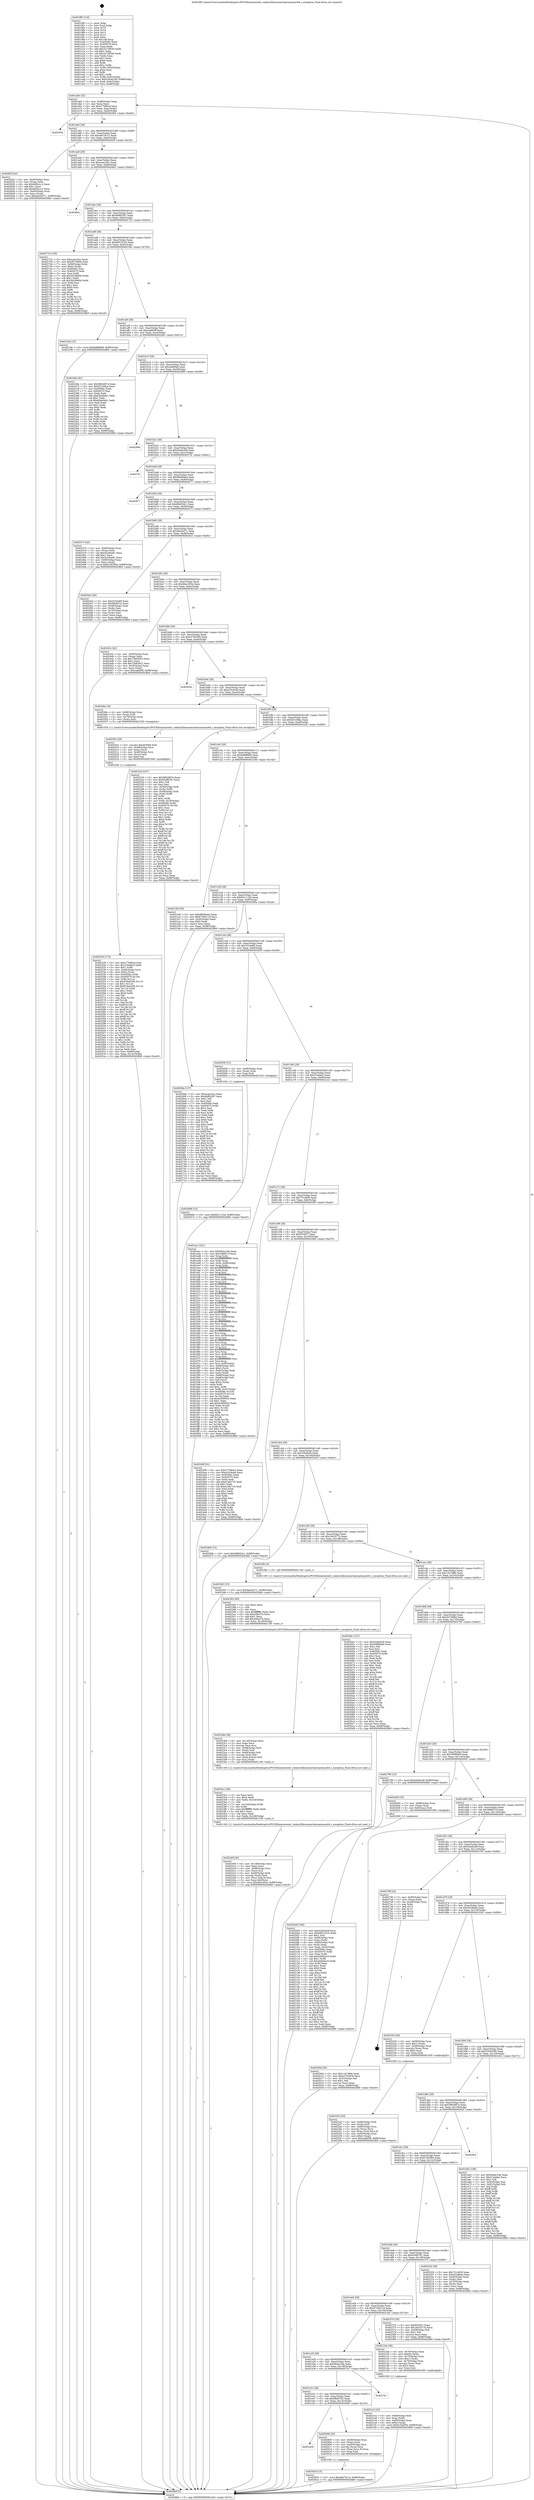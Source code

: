 digraph "0x4019f0" {
  label = "0x4019f0 (/mnt/c/Users/mathe/Desktop/tcc/POCII/binaries/extr_radare2librasmarcharmarmass64.c_exception_Final-ollvm.out::main(0))"
  labelloc = "t"
  node[shape=record]

  Entry [label="",width=0.3,height=0.3,shape=circle,fillcolor=black,style=filled]
  "0x401a64" [label="{
     0x401a64 [32]\l
     | [instrs]\l
     &nbsp;&nbsp;0x401a64 \<+6\>: mov -0x98(%rbp),%eax\l
     &nbsp;&nbsp;0x401a6a \<+2\>: mov %eax,%ecx\l
     &nbsp;&nbsp;0x401a6c \<+6\>: sub $0xa77b80c4,%ecx\l
     &nbsp;&nbsp;0x401a72 \<+6\>: mov %eax,-0xac(%rbp)\l
     &nbsp;&nbsp;0x401a78 \<+6\>: mov %ecx,-0xb0(%rbp)\l
     &nbsp;&nbsp;0x401a7e \<+6\>: je 0000000000402854 \<main+0xe64\>\l
  }"]
  "0x402854" [label="{
     0x402854\l
  }", style=dashed]
  "0x401a84" [label="{
     0x401a84 [28]\l
     | [instrs]\l
     &nbsp;&nbsp;0x401a84 \<+5\>: jmp 0000000000401a89 \<main+0x99\>\l
     &nbsp;&nbsp;0x401a89 \<+6\>: mov -0xac(%rbp),%eax\l
     &nbsp;&nbsp;0x401a8f \<+5\>: sub $0xa847dc12,%eax\l
     &nbsp;&nbsp;0x401a94 \<+6\>: mov %eax,-0xb4(%rbp)\l
     &nbsp;&nbsp;0x401a9a \<+6\>: je 000000000040262f \<main+0xc3f\>\l
  }"]
  Exit [label="",width=0.3,height=0.3,shape=circle,fillcolor=black,style=filled,peripheries=2]
  "0x40262f" [label="{
     0x40262f [42]\l
     | [instrs]\l
     &nbsp;&nbsp;0x40262f \<+4\>: mov -0x40(%rbp),%rax\l
     &nbsp;&nbsp;0x402633 \<+2\>: mov (%rax),%ecx\l
     &nbsp;&nbsp;0x402635 \<+6\>: sub $0x40f2e1c2,%ecx\l
     &nbsp;&nbsp;0x40263b \<+3\>: add $0x1,%ecx\l
     &nbsp;&nbsp;0x40263e \<+6\>: add $0x40f2e1c2,%ecx\l
     &nbsp;&nbsp;0x402644 \<+4\>: mov -0x40(%rbp),%rax\l
     &nbsp;&nbsp;0x402648 \<+2\>: mov %ecx,(%rax)\l
     &nbsp;&nbsp;0x40264a \<+10\>: movl $0xdae5a571,-0x98(%rbp)\l
     &nbsp;&nbsp;0x402654 \<+5\>: jmp 00000000004028b9 \<main+0xec9\>\l
  }"]
  "0x401aa0" [label="{
     0x401aa0 [28]\l
     | [instrs]\l
     &nbsp;&nbsp;0x401aa0 \<+5\>: jmp 0000000000401aa5 \<main+0xb5\>\l
     &nbsp;&nbsp;0x401aa5 \<+6\>: mov -0xac(%rbp),%eax\l
     &nbsp;&nbsp;0x401aab \<+5\>: sub $0xacae16cc,%eax\l
     &nbsp;&nbsp;0x401ab0 \<+6\>: mov %eax,-0xb8(%rbp)\l
     &nbsp;&nbsp;0x401ab6 \<+6\>: je 00000000004028a2 \<main+0xeb2\>\l
  }"]
  "0x402668" [label="{
     0x402668 [15]\l
     | [instrs]\l
     &nbsp;&nbsp;0x402668 \<+10\>: movl $0xfb2111bd,-0x98(%rbp)\l
     &nbsp;&nbsp;0x402672 \<+5\>: jmp 00000000004028b9 \<main+0xec9\>\l
  }"]
  "0x4028a2" [label="{
     0x4028a2\l
  }", style=dashed]
  "0x401abc" [label="{
     0x401abc [28]\l
     | [instrs]\l
     &nbsp;&nbsp;0x401abc \<+5\>: jmp 0000000000401ac1 \<main+0xd1\>\l
     &nbsp;&nbsp;0x401ac1 \<+6\>: mov -0xac(%rbp),%eax\l
     &nbsp;&nbsp;0x401ac7 \<+5\>: sub $0xbbf85287,%eax\l
     &nbsp;&nbsp;0x401acc \<+6\>: mov %eax,-0xbc(%rbp)\l
     &nbsp;&nbsp;0x401ad2 \<+6\>: je 0000000000402723 \<main+0xd33\>\l
  }"]
  "0x402620" [label="{
     0x402620 [15]\l
     | [instrs]\l
     &nbsp;&nbsp;0x402620 \<+10\>: movl $0xa847dc12,-0x98(%rbp)\l
     &nbsp;&nbsp;0x40262a \<+5\>: jmp 00000000004028b9 \<main+0xec9\>\l
  }"]
  "0x402723" [label="{
     0x402723 [109]\l
     | [instrs]\l
     &nbsp;&nbsp;0x402723 \<+5\>: mov $0xacae16cc,%eax\l
     &nbsp;&nbsp;0x402728 \<+5\>: mov $0x2b736fdd,%ecx\l
     &nbsp;&nbsp;0x40272d \<+7\>: mov -0x90(%rbp),%rdx\l
     &nbsp;&nbsp;0x402734 \<+6\>: movl $0x0,(%rdx)\l
     &nbsp;&nbsp;0x40273a \<+7\>: mov 0x40506c,%esi\l
     &nbsp;&nbsp;0x402741 \<+7\>: mov 0x405070,%edi\l
     &nbsp;&nbsp;0x402748 \<+3\>: mov %esi,%r8d\l
     &nbsp;&nbsp;0x40274b \<+7\>: add $0x3d199d0d,%r8d\l
     &nbsp;&nbsp;0x402752 \<+4\>: sub $0x1,%r8d\l
     &nbsp;&nbsp;0x402756 \<+7\>: sub $0x3d199d0d,%r8d\l
     &nbsp;&nbsp;0x40275d \<+4\>: imul %r8d,%esi\l
     &nbsp;&nbsp;0x402761 \<+3\>: and $0x1,%esi\l
     &nbsp;&nbsp;0x402764 \<+3\>: cmp $0x0,%esi\l
     &nbsp;&nbsp;0x402767 \<+4\>: sete %r9b\l
     &nbsp;&nbsp;0x40276b \<+3\>: cmp $0xa,%edi\l
     &nbsp;&nbsp;0x40276e \<+4\>: setl %r10b\l
     &nbsp;&nbsp;0x402772 \<+3\>: mov %r9b,%r11b\l
     &nbsp;&nbsp;0x402775 \<+3\>: and %r10b,%r11b\l
     &nbsp;&nbsp;0x402778 \<+3\>: xor %r10b,%r9b\l
     &nbsp;&nbsp;0x40277b \<+3\>: or %r9b,%r11b\l
     &nbsp;&nbsp;0x40277e \<+4\>: test $0x1,%r11b\l
     &nbsp;&nbsp;0x402782 \<+3\>: cmovne %ecx,%eax\l
     &nbsp;&nbsp;0x402785 \<+6\>: mov %eax,-0x98(%rbp)\l
     &nbsp;&nbsp;0x40278b \<+5\>: jmp 00000000004028b9 \<main+0xec9\>\l
  }"]
  "0x401ad8" [label="{
     0x401ad8 [28]\l
     | [instrs]\l
     &nbsp;&nbsp;0x401ad8 \<+5\>: jmp 0000000000401add \<main+0xed\>\l
     &nbsp;&nbsp;0x401add \<+6\>: mov -0xac(%rbp),%eax\l
     &nbsp;&nbsp;0x401ae3 \<+5\>: sub $0xbd914310,%eax\l
     &nbsp;&nbsp;0x401ae8 \<+6\>: mov %eax,-0xc0(%rbp)\l
     &nbsp;&nbsp;0x401aee \<+6\>: je 000000000040218e \<main+0x79e\>\l
  }"]
  "0x401e58" [label="{
     0x401e58\l
  }", style=dashed]
  "0x40218e" [label="{
     0x40218e [15]\l
     | [instrs]\l
     &nbsp;&nbsp;0x40218e \<+10\>: movl $0xfa888869,-0x98(%rbp)\l
     &nbsp;&nbsp;0x402198 \<+5\>: jmp 00000000004028b9 \<main+0xec9\>\l
  }"]
  "0x401af4" [label="{
     0x401af4 [28]\l
     | [instrs]\l
     &nbsp;&nbsp;0x401af4 \<+5\>: jmp 0000000000401af9 \<main+0x109\>\l
     &nbsp;&nbsp;0x401af9 \<+6\>: mov -0xac(%rbp),%eax\l
     &nbsp;&nbsp;0x401aff \<+5\>: sub $0xcaafb5ff,%eax\l
     &nbsp;&nbsp;0x401b04 \<+6\>: mov %eax,-0xc4(%rbp)\l
     &nbsp;&nbsp;0x401b0a \<+6\>: je 000000000040226e \<main+0x87e\>\l
  }"]
  "0x402606" [label="{
     0x402606 [26]\l
     | [instrs]\l
     &nbsp;&nbsp;0x402606 \<+4\>: mov -0x68(%rbp),%rax\l
     &nbsp;&nbsp;0x40260a \<+3\>: mov (%rax),%rax\l
     &nbsp;&nbsp;0x40260d \<+4\>: mov -0x40(%rbp),%rcx\l
     &nbsp;&nbsp;0x402611 \<+3\>: movslq (%rcx),%rcx\l
     &nbsp;&nbsp;0x402614 \<+4\>: mov (%rax,%rcx,8),%rax\l
     &nbsp;&nbsp;0x402618 \<+3\>: mov %rax,%rdi\l
     &nbsp;&nbsp;0x40261b \<+5\>: call 0000000000401030 \<free@plt\>\l
     | [calls]\l
     &nbsp;&nbsp;0x401030 \{1\} (unknown)\l
  }"]
  "0x40226e" [label="{
     0x40226e [91]\l
     | [instrs]\l
     &nbsp;&nbsp;0x40226e \<+5\>: mov $0x5862687a,%eax\l
     &nbsp;&nbsp;0x402273 \<+5\>: mov $0xf23169ea,%ecx\l
     &nbsp;&nbsp;0x402278 \<+7\>: mov 0x40506c,%edx\l
     &nbsp;&nbsp;0x40227f \<+7\>: mov 0x405070,%esi\l
     &nbsp;&nbsp;0x402286 \<+2\>: mov %edx,%edi\l
     &nbsp;&nbsp;0x402288 \<+6\>: add $0xb5ab0d41,%edi\l
     &nbsp;&nbsp;0x40228e \<+3\>: sub $0x1,%edi\l
     &nbsp;&nbsp;0x402291 \<+6\>: sub $0xb5ab0d41,%edi\l
     &nbsp;&nbsp;0x402297 \<+3\>: imul %edi,%edx\l
     &nbsp;&nbsp;0x40229a \<+3\>: and $0x1,%edx\l
     &nbsp;&nbsp;0x40229d \<+3\>: cmp $0x0,%edx\l
     &nbsp;&nbsp;0x4022a0 \<+4\>: sete %r8b\l
     &nbsp;&nbsp;0x4022a4 \<+3\>: cmp $0xa,%esi\l
     &nbsp;&nbsp;0x4022a7 \<+4\>: setl %r9b\l
     &nbsp;&nbsp;0x4022ab \<+3\>: mov %r8b,%r10b\l
     &nbsp;&nbsp;0x4022ae \<+3\>: and %r9b,%r10b\l
     &nbsp;&nbsp;0x4022b1 \<+3\>: xor %r9b,%r8b\l
     &nbsp;&nbsp;0x4022b4 \<+3\>: or %r8b,%r10b\l
     &nbsp;&nbsp;0x4022b7 \<+4\>: test $0x1,%r10b\l
     &nbsp;&nbsp;0x4022bb \<+3\>: cmovne %ecx,%eax\l
     &nbsp;&nbsp;0x4022be \<+6\>: mov %eax,-0x98(%rbp)\l
     &nbsp;&nbsp;0x4022c4 \<+5\>: jmp 00000000004028b9 \<main+0xec9\>\l
  }"]
  "0x401b10" [label="{
     0x401b10 [28]\l
     | [instrs]\l
     &nbsp;&nbsp;0x401b10 \<+5\>: jmp 0000000000401b15 \<main+0x125\>\l
     &nbsp;&nbsp;0x401b15 \<+6\>: mov -0xac(%rbp),%eax\l
     &nbsp;&nbsp;0x401b1b \<+5\>: sub $0xcafbf0a8,%eax\l
     &nbsp;&nbsp;0x401b20 \<+6\>: mov %eax,-0xc8(%rbp)\l
     &nbsp;&nbsp;0x401b26 \<+6\>: je 0000000000402686 \<main+0xc96\>\l
  }"]
  "0x401e3c" [label="{
     0x401e3c [28]\l
     | [instrs]\l
     &nbsp;&nbsp;0x401e3c \<+5\>: jmp 0000000000401e41 \<main+0x451\>\l
     &nbsp;&nbsp;0x401e41 \<+6\>: mov -0xac(%rbp),%eax\l
     &nbsp;&nbsp;0x401e47 \<+5\>: sub $0x6fb0f7e2,%eax\l
     &nbsp;&nbsp;0x401e4c \<+6\>: mov %eax,-0x13c(%rbp)\l
     &nbsp;&nbsp;0x401e52 \<+6\>: je 0000000000402606 \<main+0xc16\>\l
  }"]
  "0x402686" [label="{
     0x402686\l
  }", style=dashed]
  "0x401b2c" [label="{
     0x401b2c [28]\l
     | [instrs]\l
     &nbsp;&nbsp;0x401b2c \<+5\>: jmp 0000000000401b31 \<main+0x141\>\l
     &nbsp;&nbsp;0x401b31 \<+6\>: mov -0xac(%rbp),%eax\l
     &nbsp;&nbsp;0x401b37 \<+5\>: sub $0xd2a9cd28,%eax\l
     &nbsp;&nbsp;0x401b3c \<+6\>: mov %eax,-0xcc(%rbp)\l
     &nbsp;&nbsp;0x401b42 \<+6\>: je 00000000004027fc \<main+0xe0c\>\l
  }"]
  "0x4027b7" [label="{
     0x4027b7\l
  }", style=dashed]
  "0x4027fc" [label="{
     0x4027fc\l
  }", style=dashed]
  "0x401b48" [label="{
     0x401b48 [28]\l
     | [instrs]\l
     &nbsp;&nbsp;0x401b48 \<+5\>: jmp 0000000000401b4d \<main+0x15d\>\l
     &nbsp;&nbsp;0x401b4d \<+6\>: mov -0xac(%rbp),%eax\l
     &nbsp;&nbsp;0x401b53 \<+5\>: sub $0xd9b06eba,%eax\l
     &nbsp;&nbsp;0x401b58 \<+6\>: mov %eax,-0xd0(%rbp)\l
     &nbsp;&nbsp;0x401b5e \<+6\>: je 0000000000402677 \<main+0xc87\>\l
  }"]
  "0x402529" [label="{
     0x402529 [170]\l
     | [instrs]\l
     &nbsp;&nbsp;0x402529 \<+5\>: mov $0xa77b80c4,%esi\l
     &nbsp;&nbsp;0x40252e \<+5\>: mov $0x105efca5,%edx\l
     &nbsp;&nbsp;0x402533 \<+3\>: mov $0x1,%r8b\l
     &nbsp;&nbsp;0x402536 \<+4\>: mov -0x40(%rbp),%rcx\l
     &nbsp;&nbsp;0x40253a \<+6\>: movl $0x0,(%rcx)\l
     &nbsp;&nbsp;0x402540 \<+8\>: mov 0x40506c,%r9d\l
     &nbsp;&nbsp;0x402548 \<+8\>: mov 0x405070,%r10d\l
     &nbsp;&nbsp;0x402550 \<+3\>: mov %r9d,%r11d\l
     &nbsp;&nbsp;0x402553 \<+7\>: sub $0x918a0206,%r11d\l
     &nbsp;&nbsp;0x40255a \<+4\>: sub $0x1,%r11d\l
     &nbsp;&nbsp;0x40255e \<+7\>: add $0x918a0206,%r11d\l
     &nbsp;&nbsp;0x402565 \<+4\>: imul %r11d,%r9d\l
     &nbsp;&nbsp;0x402569 \<+4\>: and $0x1,%r9d\l
     &nbsp;&nbsp;0x40256d \<+4\>: cmp $0x0,%r9d\l
     &nbsp;&nbsp;0x402571 \<+3\>: sete %bl\l
     &nbsp;&nbsp;0x402574 \<+4\>: cmp $0xa,%r10d\l
     &nbsp;&nbsp;0x402578 \<+4\>: setl %r14b\l
     &nbsp;&nbsp;0x40257c \<+3\>: mov %bl,%r15b\l
     &nbsp;&nbsp;0x40257f \<+4\>: xor $0xff,%r15b\l
     &nbsp;&nbsp;0x402583 \<+3\>: mov %r14b,%r12b\l
     &nbsp;&nbsp;0x402586 \<+4\>: xor $0xff,%r12b\l
     &nbsp;&nbsp;0x40258a \<+4\>: xor $0x1,%r8b\l
     &nbsp;&nbsp;0x40258e \<+3\>: mov %r15b,%r13b\l
     &nbsp;&nbsp;0x402591 \<+4\>: and $0xff,%r13b\l
     &nbsp;&nbsp;0x402595 \<+3\>: and %r8b,%bl\l
     &nbsp;&nbsp;0x402598 \<+3\>: mov %r12b,%cl\l
     &nbsp;&nbsp;0x40259b \<+3\>: and $0xff,%cl\l
     &nbsp;&nbsp;0x40259e \<+3\>: and %r8b,%r14b\l
     &nbsp;&nbsp;0x4025a1 \<+3\>: or %bl,%r13b\l
     &nbsp;&nbsp;0x4025a4 \<+3\>: or %r14b,%cl\l
     &nbsp;&nbsp;0x4025a7 \<+3\>: xor %cl,%r13b\l
     &nbsp;&nbsp;0x4025aa \<+3\>: or %r12b,%r15b\l
     &nbsp;&nbsp;0x4025ad \<+4\>: xor $0xff,%r15b\l
     &nbsp;&nbsp;0x4025b1 \<+4\>: or $0x1,%r8b\l
     &nbsp;&nbsp;0x4025b5 \<+3\>: and %r8b,%r15b\l
     &nbsp;&nbsp;0x4025b8 \<+3\>: or %r15b,%r13b\l
     &nbsp;&nbsp;0x4025bb \<+4\>: test $0x1,%r13b\l
     &nbsp;&nbsp;0x4025bf \<+3\>: cmovne %edx,%esi\l
     &nbsp;&nbsp;0x4025c2 \<+6\>: mov %esi,-0x98(%rbp)\l
     &nbsp;&nbsp;0x4025c8 \<+6\>: mov %eax,-0x14c(%rbp)\l
     &nbsp;&nbsp;0x4025ce \<+5\>: jmp 00000000004028b9 \<main+0xec9\>\l
  }"]
  "0x402677" [label="{
     0x402677\l
  }", style=dashed]
  "0x401b64" [label="{
     0x401b64 [28]\l
     | [instrs]\l
     &nbsp;&nbsp;0x401b64 \<+5\>: jmp 0000000000401b69 \<main+0x179\>\l
     &nbsp;&nbsp;0x401b69 \<+6\>: mov -0xac(%rbp),%eax\l
     &nbsp;&nbsp;0x401b6f \<+5\>: sub $0xd9d034c1,%eax\l
     &nbsp;&nbsp;0x401b74 \<+6\>: mov %eax,-0xd4(%rbp)\l
     &nbsp;&nbsp;0x401b7a \<+6\>: je 0000000000402475 \<main+0xa85\>\l
  }"]
  "0x40250c" [label="{
     0x40250c [29]\l
     | [instrs]\l
     &nbsp;&nbsp;0x40250c \<+10\>: movabs $0x4030b6,%rdi\l
     &nbsp;&nbsp;0x402516 \<+4\>: mov -0x48(%rbp),%rcx\l
     &nbsp;&nbsp;0x40251a \<+2\>: mov %eax,(%rcx)\l
     &nbsp;&nbsp;0x40251c \<+4\>: mov -0x48(%rbp),%rcx\l
     &nbsp;&nbsp;0x402520 \<+2\>: mov (%rcx),%esi\l
     &nbsp;&nbsp;0x402522 \<+2\>: mov $0x0,%al\l
     &nbsp;&nbsp;0x402524 \<+5\>: call 0000000000401040 \<printf@plt\>\l
     | [calls]\l
     &nbsp;&nbsp;0x401040 \{1\} (unknown)\l
  }"]
  "0x402475" [label="{
     0x402475 [42]\l
     | [instrs]\l
     &nbsp;&nbsp;0x402475 \<+4\>: mov -0x60(%rbp),%rax\l
     &nbsp;&nbsp;0x402479 \<+2\>: mov (%rax),%ecx\l
     &nbsp;&nbsp;0x40247b \<+6\>: sub $0x4418ea91,%ecx\l
     &nbsp;&nbsp;0x402481 \<+3\>: add $0x1,%ecx\l
     &nbsp;&nbsp;0x402484 \<+6\>: add $0x4418ea91,%ecx\l
     &nbsp;&nbsp;0x40248a \<+4\>: mov -0x60(%rbp),%rax\l
     &nbsp;&nbsp;0x40248e \<+2\>: mov %ecx,(%rax)\l
     &nbsp;&nbsp;0x402490 \<+10\>: movl $0x615b3f54,-0x98(%rbp)\l
     &nbsp;&nbsp;0x40249a \<+5\>: jmp 00000000004028b9 \<main+0xec9\>\l
  }"]
  "0x401b80" [label="{
     0x401b80 [28]\l
     | [instrs]\l
     &nbsp;&nbsp;0x401b80 \<+5\>: jmp 0000000000401b85 \<main+0x195\>\l
     &nbsp;&nbsp;0x401b85 \<+6\>: mov -0xac(%rbp),%eax\l
     &nbsp;&nbsp;0x401b8b \<+5\>: sub $0xdae5a571,%eax\l
     &nbsp;&nbsp;0x401b90 \<+6\>: mov %eax,-0xd8(%rbp)\l
     &nbsp;&nbsp;0x401b96 \<+6\>: je 00000000004025e2 \<main+0xbf2\>\l
  }"]
  "0x40240f" [label="{
     0x40240f [45]\l
     | [instrs]\l
     &nbsp;&nbsp;0x40240f \<+6\>: mov -0x148(%rbp),%ecx\l
     &nbsp;&nbsp;0x402415 \<+3\>: imul %eax,%ecx\l
     &nbsp;&nbsp;0x402418 \<+4\>: mov -0x68(%rbp),%rsi\l
     &nbsp;&nbsp;0x40241c \<+3\>: mov (%rsi),%rsi\l
     &nbsp;&nbsp;0x40241f \<+4\>: mov -0x60(%rbp),%rdi\l
     &nbsp;&nbsp;0x402423 \<+3\>: movslq (%rdi),%rdi\l
     &nbsp;&nbsp;0x402426 \<+4\>: mov (%rsi,%rdi,8),%rsi\l
     &nbsp;&nbsp;0x40242a \<+3\>: mov %ecx,0x8(%rsi)\l
     &nbsp;&nbsp;0x40242d \<+10\>: movl $0xdbec303e,-0x98(%rbp)\l
     &nbsp;&nbsp;0x402437 \<+5\>: jmp 00000000004028b9 \<main+0xec9\>\l
  }"]
  "0x4025e2" [label="{
     0x4025e2 [36]\l
     | [instrs]\l
     &nbsp;&nbsp;0x4025e2 \<+5\>: mov $0x3316e89,%eax\l
     &nbsp;&nbsp;0x4025e7 \<+5\>: mov $0x6fb0f7e2,%ecx\l
     &nbsp;&nbsp;0x4025ec \<+4\>: mov -0x40(%rbp),%rdx\l
     &nbsp;&nbsp;0x4025f0 \<+2\>: mov (%rdx),%esi\l
     &nbsp;&nbsp;0x4025f2 \<+4\>: mov -0x70(%rbp),%rdx\l
     &nbsp;&nbsp;0x4025f6 \<+2\>: cmp (%rdx),%esi\l
     &nbsp;&nbsp;0x4025f8 \<+3\>: cmovl %ecx,%eax\l
     &nbsp;&nbsp;0x4025fb \<+6\>: mov %eax,-0x98(%rbp)\l
     &nbsp;&nbsp;0x402601 \<+5\>: jmp 00000000004028b9 \<main+0xec9\>\l
  }"]
  "0x401b9c" [label="{
     0x401b9c [28]\l
     | [instrs]\l
     &nbsp;&nbsp;0x401b9c \<+5\>: jmp 0000000000401ba1 \<main+0x1b1\>\l
     &nbsp;&nbsp;0x401ba1 \<+6\>: mov -0xac(%rbp),%eax\l
     &nbsp;&nbsp;0x401ba7 \<+5\>: sub $0xdbec303e,%eax\l
     &nbsp;&nbsp;0x401bac \<+6\>: mov %eax,-0xdc(%rbp)\l
     &nbsp;&nbsp;0x401bb2 \<+6\>: je 000000000040243c \<main+0xa4c\>\l
  }"]
  "0x4023e1" [label="{
     0x4023e1 [46]\l
     | [instrs]\l
     &nbsp;&nbsp;0x4023e1 \<+2\>: xor %ecx,%ecx\l
     &nbsp;&nbsp;0x4023e3 \<+5\>: mov $0x2,%edx\l
     &nbsp;&nbsp;0x4023e8 \<+6\>: mov %edx,-0x144(%rbp)\l
     &nbsp;&nbsp;0x4023ee \<+1\>: cltd\l
     &nbsp;&nbsp;0x4023ef \<+7\>: mov -0x144(%rbp),%r9d\l
     &nbsp;&nbsp;0x4023f6 \<+3\>: idiv %r9d\l
     &nbsp;&nbsp;0x4023f9 \<+6\>: imul $0xfffffffe,%edx,%edx\l
     &nbsp;&nbsp;0x4023ff \<+3\>: sub $0x1,%ecx\l
     &nbsp;&nbsp;0x402402 \<+2\>: sub %ecx,%edx\l
     &nbsp;&nbsp;0x402404 \<+6\>: mov %edx,-0x148(%rbp)\l
     &nbsp;&nbsp;0x40240a \<+5\>: call 0000000000401160 \<next_i\>\l
     | [calls]\l
     &nbsp;&nbsp;0x401160 \{1\} (/mnt/c/Users/mathe/Desktop/tcc/POCII/binaries/extr_radare2librasmarcharmarmass64.c_exception_Final-ollvm.out::next_i)\l
  }"]
  "0x40243c" [label="{
     0x40243c [42]\l
     | [instrs]\l
     &nbsp;&nbsp;0x40243c \<+4\>: mov -0x50(%rbp),%rax\l
     &nbsp;&nbsp;0x402440 \<+2\>: mov (%rax),%ecx\l
     &nbsp;&nbsp;0x402442 \<+6\>: sub $0x75b63922,%ecx\l
     &nbsp;&nbsp;0x402448 \<+3\>: add $0x1,%ecx\l
     &nbsp;&nbsp;0x40244b \<+6\>: add $0x75b63922,%ecx\l
     &nbsp;&nbsp;0x402451 \<+4\>: mov -0x50(%rbp),%rax\l
     &nbsp;&nbsp;0x402455 \<+2\>: mov %ecx,(%rax)\l
     &nbsp;&nbsp;0x402457 \<+10\>: movl $0xcaafb5ff,-0x98(%rbp)\l
     &nbsp;&nbsp;0x402461 \<+5\>: jmp 00000000004028b9 \<main+0xec9\>\l
  }"]
  "0x401bb8" [label="{
     0x401bb8 [28]\l
     | [instrs]\l
     &nbsp;&nbsp;0x401bb8 \<+5\>: jmp 0000000000401bbd \<main+0x1cd\>\l
     &nbsp;&nbsp;0x401bbd \<+6\>: mov -0xac(%rbp),%eax\l
     &nbsp;&nbsp;0x401bc3 \<+5\>: sub $0xe2795458,%eax\l
     &nbsp;&nbsp;0x401bc8 \<+6\>: mov %eax,-0xe0(%rbp)\l
     &nbsp;&nbsp;0x401bce \<+6\>: je 000000000040202b \<main+0x63b\>\l
  }"]
  "0x4023bb" [label="{
     0x4023bb [38]\l
     | [instrs]\l
     &nbsp;&nbsp;0x4023bb \<+6\>: mov -0x140(%rbp),%ecx\l
     &nbsp;&nbsp;0x4023c1 \<+3\>: imul %eax,%ecx\l
     &nbsp;&nbsp;0x4023c4 \<+3\>: movslq %ecx,%rsi\l
     &nbsp;&nbsp;0x4023c7 \<+4\>: mov -0x68(%rbp),%rdi\l
     &nbsp;&nbsp;0x4023cb \<+3\>: mov (%rdi),%rdi\l
     &nbsp;&nbsp;0x4023ce \<+4\>: mov -0x60(%rbp),%r8\l
     &nbsp;&nbsp;0x4023d2 \<+3\>: movslq (%r8),%r8\l
     &nbsp;&nbsp;0x4023d5 \<+4\>: mov (%rdi,%r8,8),%rdi\l
     &nbsp;&nbsp;0x4023d9 \<+3\>: mov %rsi,(%rdi)\l
     &nbsp;&nbsp;0x4023dc \<+5\>: call 0000000000401160 \<next_i\>\l
     | [calls]\l
     &nbsp;&nbsp;0x401160 \{1\} (/mnt/c/Users/mathe/Desktop/tcc/POCII/binaries/extr_radare2librasmarcharmarmass64.c_exception_Final-ollvm.out::next_i)\l
  }"]
  "0x40202b" [label="{
     0x40202b\l
  }", style=dashed]
  "0x401bd4" [label="{
     0x401bd4 [28]\l
     | [instrs]\l
     &nbsp;&nbsp;0x401bd4 \<+5\>: jmp 0000000000401bd9 \<main+0x1e9\>\l
     &nbsp;&nbsp;0x401bd9 \<+6\>: mov -0xac(%rbp),%eax\l
     &nbsp;&nbsp;0x401bdf \<+5\>: sub $0xe33c9c84,%eax\l
     &nbsp;&nbsp;0x401be4 \<+6\>: mov %eax,-0xe4(%rbp)\l
     &nbsp;&nbsp;0x401bea \<+6\>: je 00000000004024fa \<main+0xb0a\>\l
  }"]
  "0x402393" [label="{
     0x402393 [40]\l
     | [instrs]\l
     &nbsp;&nbsp;0x402393 \<+5\>: mov $0x2,%ecx\l
     &nbsp;&nbsp;0x402398 \<+1\>: cltd\l
     &nbsp;&nbsp;0x402399 \<+2\>: idiv %ecx\l
     &nbsp;&nbsp;0x40239b \<+6\>: imul $0xfffffffe,%edx,%ecx\l
     &nbsp;&nbsp;0x4023a1 \<+6\>: sub $0xa58a37b,%ecx\l
     &nbsp;&nbsp;0x4023a7 \<+3\>: add $0x1,%ecx\l
     &nbsp;&nbsp;0x4023aa \<+6\>: add $0xa58a37b,%ecx\l
     &nbsp;&nbsp;0x4023b0 \<+6\>: mov %ecx,-0x140(%rbp)\l
     &nbsp;&nbsp;0x4023b6 \<+5\>: call 0000000000401160 \<next_i\>\l
     | [calls]\l
     &nbsp;&nbsp;0x401160 \{1\} (/mnt/c/Users/mathe/Desktop/tcc/POCII/binaries/extr_radare2librasmarcharmarmass64.c_exception_Final-ollvm.out::next_i)\l
  }"]
  "0x4024fa" [label="{
     0x4024fa [18]\l
     | [instrs]\l
     &nbsp;&nbsp;0x4024fa \<+4\>: mov -0x68(%rbp),%rax\l
     &nbsp;&nbsp;0x4024fe \<+3\>: mov (%rax),%rdi\l
     &nbsp;&nbsp;0x402501 \<+4\>: mov -0x78(%rbp),%rax\l
     &nbsp;&nbsp;0x402505 \<+2\>: mov (%rax),%esi\l
     &nbsp;&nbsp;0x402507 \<+5\>: call 0000000000401530 \<exception\>\l
     | [calls]\l
     &nbsp;&nbsp;0x401530 \{1\} (/mnt/c/Users/mathe/Desktop/tcc/POCII/binaries/extr_radare2librasmarcharmarmass64.c_exception_Final-ollvm.out::exception)\l
  }"]
  "0x401bf0" [label="{
     0x401bf0 [28]\l
     | [instrs]\l
     &nbsp;&nbsp;0x401bf0 \<+5\>: jmp 0000000000401bf5 \<main+0x205\>\l
     &nbsp;&nbsp;0x401bf5 \<+6\>: mov -0xac(%rbp),%eax\l
     &nbsp;&nbsp;0x401bfb \<+5\>: sub $0xf23169ea,%eax\l
     &nbsp;&nbsp;0x401c00 \<+6\>: mov %eax,-0xe8(%rbp)\l
     &nbsp;&nbsp;0x401c06 \<+6\>: je 00000000004022c9 \<main+0x8d9\>\l
  }"]
  "0x402243" [label="{
     0x402243 [43]\l
     | [instrs]\l
     &nbsp;&nbsp;0x402243 \<+4\>: mov -0x68(%rbp),%rdi\l
     &nbsp;&nbsp;0x402247 \<+3\>: mov (%rdi),%rdi\l
     &nbsp;&nbsp;0x40224a \<+4\>: mov -0x60(%rbp),%rcx\l
     &nbsp;&nbsp;0x40224e \<+3\>: movslq (%rcx),%rcx\l
     &nbsp;&nbsp;0x402251 \<+4\>: mov %rax,(%rdi,%rcx,8)\l
     &nbsp;&nbsp;0x402255 \<+4\>: mov -0x50(%rbp),%rax\l
     &nbsp;&nbsp;0x402259 \<+6\>: movl $0x0,(%rax)\l
     &nbsp;&nbsp;0x40225f \<+10\>: movl $0xcaafb5ff,-0x98(%rbp)\l
     &nbsp;&nbsp;0x402269 \<+5\>: jmp 00000000004028b9 \<main+0xec9\>\l
  }"]
  "0x4022c9" [label="{
     0x4022c9 [167]\l
     | [instrs]\l
     &nbsp;&nbsp;0x4022c9 \<+5\>: mov $0x5862687a,%eax\l
     &nbsp;&nbsp;0x4022ce \<+5\>: mov $0x634f6781,%ecx\l
     &nbsp;&nbsp;0x4022d3 \<+2\>: mov $0x1,%dl\l
     &nbsp;&nbsp;0x4022d5 \<+2\>: xor %esi,%esi\l
     &nbsp;&nbsp;0x4022d7 \<+4\>: mov -0x50(%rbp),%rdi\l
     &nbsp;&nbsp;0x4022db \<+3\>: mov (%rdi),%r8d\l
     &nbsp;&nbsp;0x4022de \<+4\>: mov -0x58(%rbp),%rdi\l
     &nbsp;&nbsp;0x4022e2 \<+3\>: cmp (%rdi),%r8d\l
     &nbsp;&nbsp;0x4022e5 \<+4\>: setl %r9b\l
     &nbsp;&nbsp;0x4022e9 \<+4\>: and $0x1,%r9b\l
     &nbsp;&nbsp;0x4022ed \<+4\>: mov %r9b,-0x29(%rbp)\l
     &nbsp;&nbsp;0x4022f1 \<+8\>: mov 0x40506c,%r8d\l
     &nbsp;&nbsp;0x4022f9 \<+8\>: mov 0x405070,%r10d\l
     &nbsp;&nbsp;0x402301 \<+3\>: sub $0x1,%esi\l
     &nbsp;&nbsp;0x402304 \<+3\>: mov %r8d,%r11d\l
     &nbsp;&nbsp;0x402307 \<+3\>: add %esi,%r11d\l
     &nbsp;&nbsp;0x40230a \<+4\>: imul %r11d,%r8d\l
     &nbsp;&nbsp;0x40230e \<+4\>: and $0x1,%r8d\l
     &nbsp;&nbsp;0x402312 \<+4\>: cmp $0x0,%r8d\l
     &nbsp;&nbsp;0x402316 \<+4\>: sete %r9b\l
     &nbsp;&nbsp;0x40231a \<+4\>: cmp $0xa,%r10d\l
     &nbsp;&nbsp;0x40231e \<+3\>: setl %bl\l
     &nbsp;&nbsp;0x402321 \<+3\>: mov %r9b,%r14b\l
     &nbsp;&nbsp;0x402324 \<+4\>: xor $0xff,%r14b\l
     &nbsp;&nbsp;0x402328 \<+3\>: mov %bl,%r15b\l
     &nbsp;&nbsp;0x40232b \<+4\>: xor $0xff,%r15b\l
     &nbsp;&nbsp;0x40232f \<+3\>: xor $0x1,%dl\l
     &nbsp;&nbsp;0x402332 \<+3\>: mov %r14b,%r12b\l
     &nbsp;&nbsp;0x402335 \<+4\>: and $0xff,%r12b\l
     &nbsp;&nbsp;0x402339 \<+3\>: and %dl,%r9b\l
     &nbsp;&nbsp;0x40233c \<+3\>: mov %r15b,%r13b\l
     &nbsp;&nbsp;0x40233f \<+4\>: and $0xff,%r13b\l
     &nbsp;&nbsp;0x402343 \<+2\>: and %dl,%bl\l
     &nbsp;&nbsp;0x402345 \<+3\>: or %r9b,%r12b\l
     &nbsp;&nbsp;0x402348 \<+3\>: or %bl,%r13b\l
     &nbsp;&nbsp;0x40234b \<+3\>: xor %r13b,%r12b\l
     &nbsp;&nbsp;0x40234e \<+3\>: or %r15b,%r14b\l
     &nbsp;&nbsp;0x402351 \<+4\>: xor $0xff,%r14b\l
     &nbsp;&nbsp;0x402355 \<+3\>: or $0x1,%dl\l
     &nbsp;&nbsp;0x402358 \<+3\>: and %dl,%r14b\l
     &nbsp;&nbsp;0x40235b \<+3\>: or %r14b,%r12b\l
     &nbsp;&nbsp;0x40235e \<+4\>: test $0x1,%r12b\l
     &nbsp;&nbsp;0x402362 \<+3\>: cmovne %ecx,%eax\l
     &nbsp;&nbsp;0x402365 \<+6\>: mov %eax,-0x98(%rbp)\l
     &nbsp;&nbsp;0x40236b \<+5\>: jmp 00000000004028b9 \<main+0xec9\>\l
  }"]
  "0x401c0c" [label="{
     0x401c0c [28]\l
     | [instrs]\l
     &nbsp;&nbsp;0x401c0c \<+5\>: jmp 0000000000401c11 \<main+0x221\>\l
     &nbsp;&nbsp;0x401c11 \<+6\>: mov -0xac(%rbp),%eax\l
     &nbsp;&nbsp;0x401c17 \<+5\>: sub $0xfa888869,%eax\l
     &nbsp;&nbsp;0x401c1c \<+6\>: mov %eax,-0xec(%rbp)\l
     &nbsp;&nbsp;0x401c22 \<+6\>: je 000000000040219d \<main+0x7ad\>\l
  }"]
  "0x4021e2" [label="{
     0x4021e2 [32]\l
     | [instrs]\l
     &nbsp;&nbsp;0x4021e2 \<+4\>: mov -0x68(%rbp),%rdi\l
     &nbsp;&nbsp;0x4021e6 \<+3\>: mov %rax,(%rdi)\l
     &nbsp;&nbsp;0x4021e9 \<+4\>: mov -0x60(%rbp),%rax\l
     &nbsp;&nbsp;0x4021ed \<+6\>: movl $0x0,(%rax)\l
     &nbsp;&nbsp;0x4021f3 \<+10\>: movl $0x615b3f54,-0x98(%rbp)\l
     &nbsp;&nbsp;0x4021fd \<+5\>: jmp 00000000004028b9 \<main+0xec9\>\l
  }"]
  "0x40219d" [label="{
     0x40219d [30]\l
     | [instrs]\l
     &nbsp;&nbsp;0x40219d \<+5\>: mov $0xd9b06eba,%eax\l
     &nbsp;&nbsp;0x4021a2 \<+5\>: mov $0x6739d11d,%ecx\l
     &nbsp;&nbsp;0x4021a7 \<+3\>: mov -0x30(%rbp),%edx\l
     &nbsp;&nbsp;0x4021aa \<+3\>: cmp $0x0,%edx\l
     &nbsp;&nbsp;0x4021ad \<+3\>: cmove %ecx,%eax\l
     &nbsp;&nbsp;0x4021b0 \<+6\>: mov %eax,-0x98(%rbp)\l
     &nbsp;&nbsp;0x4021b6 \<+5\>: jmp 00000000004028b9 \<main+0xec9\>\l
  }"]
  "0x401c28" [label="{
     0x401c28 [28]\l
     | [instrs]\l
     &nbsp;&nbsp;0x401c28 \<+5\>: jmp 0000000000401c2d \<main+0x23d\>\l
     &nbsp;&nbsp;0x401c2d \<+6\>: mov -0xac(%rbp),%eax\l
     &nbsp;&nbsp;0x401c33 \<+5\>: sub $0xfb2111bd,%eax\l
     &nbsp;&nbsp;0x401c38 \<+6\>: mov %eax,-0xf0(%rbp)\l
     &nbsp;&nbsp;0x401c3e \<+6\>: je 000000000040269a \<main+0xcaa\>\l
  }"]
  "0x401e20" [label="{
     0x401e20 [28]\l
     | [instrs]\l
     &nbsp;&nbsp;0x401e20 \<+5\>: jmp 0000000000401e25 \<main+0x435\>\l
     &nbsp;&nbsp;0x401e25 \<+6\>: mov -0xac(%rbp),%eax\l
     &nbsp;&nbsp;0x401e2b \<+5\>: sub $0x694ac18e,%eax\l
     &nbsp;&nbsp;0x401e30 \<+6\>: mov %eax,-0x138(%rbp)\l
     &nbsp;&nbsp;0x401e36 \<+6\>: je 00000000004027b7 \<main+0xdc7\>\l
  }"]
  "0x40269a" [label="{
     0x40269a [137]\l
     | [instrs]\l
     &nbsp;&nbsp;0x40269a \<+5\>: mov $0xacae16cc,%eax\l
     &nbsp;&nbsp;0x40269f \<+5\>: mov $0xbbf85287,%ecx\l
     &nbsp;&nbsp;0x4026a4 \<+2\>: mov $0x1,%dl\l
     &nbsp;&nbsp;0x4026a6 \<+2\>: xor %esi,%esi\l
     &nbsp;&nbsp;0x4026a8 \<+7\>: mov 0x40506c,%edi\l
     &nbsp;&nbsp;0x4026af \<+8\>: mov 0x405070,%r8d\l
     &nbsp;&nbsp;0x4026b7 \<+3\>: sub $0x1,%esi\l
     &nbsp;&nbsp;0x4026ba \<+3\>: mov %edi,%r9d\l
     &nbsp;&nbsp;0x4026bd \<+3\>: add %esi,%r9d\l
     &nbsp;&nbsp;0x4026c0 \<+4\>: imul %r9d,%edi\l
     &nbsp;&nbsp;0x4026c4 \<+3\>: and $0x1,%edi\l
     &nbsp;&nbsp;0x4026c7 \<+3\>: cmp $0x0,%edi\l
     &nbsp;&nbsp;0x4026ca \<+4\>: sete %r10b\l
     &nbsp;&nbsp;0x4026ce \<+4\>: cmp $0xa,%r8d\l
     &nbsp;&nbsp;0x4026d2 \<+4\>: setl %r11b\l
     &nbsp;&nbsp;0x4026d6 \<+3\>: mov %r10b,%bl\l
     &nbsp;&nbsp;0x4026d9 \<+3\>: xor $0xff,%bl\l
     &nbsp;&nbsp;0x4026dc \<+3\>: mov %r11b,%r14b\l
     &nbsp;&nbsp;0x4026df \<+4\>: xor $0xff,%r14b\l
     &nbsp;&nbsp;0x4026e3 \<+3\>: xor $0x0,%dl\l
     &nbsp;&nbsp;0x4026e6 \<+3\>: mov %bl,%r15b\l
     &nbsp;&nbsp;0x4026e9 \<+4\>: and $0x0,%r15b\l
     &nbsp;&nbsp;0x4026ed \<+3\>: and %dl,%r10b\l
     &nbsp;&nbsp;0x4026f0 \<+3\>: mov %r14b,%r12b\l
     &nbsp;&nbsp;0x4026f3 \<+4\>: and $0x0,%r12b\l
     &nbsp;&nbsp;0x4026f7 \<+3\>: and %dl,%r11b\l
     &nbsp;&nbsp;0x4026fa \<+3\>: or %r10b,%r15b\l
     &nbsp;&nbsp;0x4026fd \<+3\>: or %r11b,%r12b\l
     &nbsp;&nbsp;0x402700 \<+3\>: xor %r12b,%r15b\l
     &nbsp;&nbsp;0x402703 \<+3\>: or %r14b,%bl\l
     &nbsp;&nbsp;0x402706 \<+3\>: xor $0xff,%bl\l
     &nbsp;&nbsp;0x402709 \<+3\>: or $0x0,%dl\l
     &nbsp;&nbsp;0x40270c \<+2\>: and %dl,%bl\l
     &nbsp;&nbsp;0x40270e \<+3\>: or %bl,%r15b\l
     &nbsp;&nbsp;0x402711 \<+4\>: test $0x1,%r15b\l
     &nbsp;&nbsp;0x402715 \<+3\>: cmovne %ecx,%eax\l
     &nbsp;&nbsp;0x402718 \<+6\>: mov %eax,-0x98(%rbp)\l
     &nbsp;&nbsp;0x40271e \<+5\>: jmp 00000000004028b9 \<main+0xec9\>\l
  }"]
  "0x401c44" [label="{
     0x401c44 [28]\l
     | [instrs]\l
     &nbsp;&nbsp;0x401c44 \<+5\>: jmp 0000000000401c49 \<main+0x259\>\l
     &nbsp;&nbsp;0x401c49 \<+6\>: mov -0xac(%rbp),%eax\l
     &nbsp;&nbsp;0x401c4f \<+5\>: sub $0x3316e89,%eax\l
     &nbsp;&nbsp;0x401c54 \<+6\>: mov %eax,-0xf4(%rbp)\l
     &nbsp;&nbsp;0x401c5a \<+6\>: je 0000000000402659 \<main+0xc69\>\l
  }"]
  "0x4021bb" [label="{
     0x4021bb [39]\l
     | [instrs]\l
     &nbsp;&nbsp;0x4021bb \<+4\>: mov -0x78(%rbp),%rax\l
     &nbsp;&nbsp;0x4021bf \<+6\>: movl $0x64,(%rax)\l
     &nbsp;&nbsp;0x4021c5 \<+4\>: mov -0x70(%rbp),%rax\l
     &nbsp;&nbsp;0x4021c9 \<+6\>: movl $0x1,(%rax)\l
     &nbsp;&nbsp;0x4021cf \<+4\>: mov -0x70(%rbp),%rax\l
     &nbsp;&nbsp;0x4021d3 \<+3\>: movslq (%rax),%rax\l
     &nbsp;&nbsp;0x4021d6 \<+4\>: shl $0x3,%rax\l
     &nbsp;&nbsp;0x4021da \<+3\>: mov %rax,%rdi\l
     &nbsp;&nbsp;0x4021dd \<+5\>: call 0000000000401050 \<malloc@plt\>\l
     | [calls]\l
     &nbsp;&nbsp;0x401050 \{1\} (unknown)\l
  }"]
  "0x402659" [label="{
     0x402659 [15]\l
     | [instrs]\l
     &nbsp;&nbsp;0x402659 \<+4\>: mov -0x68(%rbp),%rax\l
     &nbsp;&nbsp;0x40265d \<+3\>: mov (%rax),%rax\l
     &nbsp;&nbsp;0x402660 \<+3\>: mov %rax,%rdi\l
     &nbsp;&nbsp;0x402663 \<+5\>: call 0000000000401030 \<free@plt\>\l
     | [calls]\l
     &nbsp;&nbsp;0x401030 \{1\} (unknown)\l
  }"]
  "0x401c60" [label="{
     0x401c60 [28]\l
     | [instrs]\l
     &nbsp;&nbsp;0x401c60 \<+5\>: jmp 0000000000401c65 \<main+0x275\>\l
     &nbsp;&nbsp;0x401c65 \<+6\>: mov -0xac(%rbp),%eax\l
     &nbsp;&nbsp;0x401c6b \<+5\>: sub $0x47adde2,%eax\l
     &nbsp;&nbsp;0x401c70 \<+6\>: mov %eax,-0xf8(%rbp)\l
     &nbsp;&nbsp;0x401c76 \<+6\>: je 0000000000401ecc \<main+0x4dc\>\l
  }"]
  "0x401e04" [label="{
     0x401e04 [28]\l
     | [instrs]\l
     &nbsp;&nbsp;0x401e04 \<+5\>: jmp 0000000000401e09 \<main+0x419\>\l
     &nbsp;&nbsp;0x401e09 \<+6\>: mov -0xac(%rbp),%eax\l
     &nbsp;&nbsp;0x401e0f \<+5\>: sub $0x6739d11d,%eax\l
     &nbsp;&nbsp;0x401e14 \<+6\>: mov %eax,-0x134(%rbp)\l
     &nbsp;&nbsp;0x401e1a \<+6\>: je 00000000004021bb \<main+0x7cb\>\l
  }"]
  "0x401ecc" [label="{
     0x401ecc [321]\l
     | [instrs]\l
     &nbsp;&nbsp;0x401ecc \<+5\>: mov $0x694ac18e,%eax\l
     &nbsp;&nbsp;0x401ed1 \<+5\>: mov $0x3d86f11f,%ecx\l
     &nbsp;&nbsp;0x401ed6 \<+3\>: mov %rsp,%rdx\l
     &nbsp;&nbsp;0x401ed9 \<+4\>: add $0xfffffffffffffff0,%rdx\l
     &nbsp;&nbsp;0x401edd \<+3\>: mov %rdx,%rsp\l
     &nbsp;&nbsp;0x401ee0 \<+7\>: mov %rdx,-0x90(%rbp)\l
     &nbsp;&nbsp;0x401ee7 \<+3\>: mov %rsp,%rdx\l
     &nbsp;&nbsp;0x401eea \<+4\>: add $0xfffffffffffffff0,%rdx\l
     &nbsp;&nbsp;0x401eee \<+3\>: mov %rdx,%rsp\l
     &nbsp;&nbsp;0x401ef1 \<+3\>: mov %rsp,%rsi\l
     &nbsp;&nbsp;0x401ef4 \<+4\>: add $0xfffffffffffffff0,%rsi\l
     &nbsp;&nbsp;0x401ef8 \<+3\>: mov %rsi,%rsp\l
     &nbsp;&nbsp;0x401efb \<+7\>: mov %rsi,-0x88(%rbp)\l
     &nbsp;&nbsp;0x401f02 \<+3\>: mov %rsp,%rsi\l
     &nbsp;&nbsp;0x401f05 \<+4\>: add $0xfffffffffffffff0,%rsi\l
     &nbsp;&nbsp;0x401f09 \<+3\>: mov %rsi,%rsp\l
     &nbsp;&nbsp;0x401f0c \<+4\>: mov %rsi,-0x80(%rbp)\l
     &nbsp;&nbsp;0x401f10 \<+3\>: mov %rsp,%rsi\l
     &nbsp;&nbsp;0x401f13 \<+4\>: add $0xfffffffffffffff0,%rsi\l
     &nbsp;&nbsp;0x401f17 \<+3\>: mov %rsi,%rsp\l
     &nbsp;&nbsp;0x401f1a \<+4\>: mov %rsi,-0x78(%rbp)\l
     &nbsp;&nbsp;0x401f1e \<+3\>: mov %rsp,%rsi\l
     &nbsp;&nbsp;0x401f21 \<+4\>: add $0xfffffffffffffff0,%rsi\l
     &nbsp;&nbsp;0x401f25 \<+3\>: mov %rsi,%rsp\l
     &nbsp;&nbsp;0x401f28 \<+4\>: mov %rsi,-0x70(%rbp)\l
     &nbsp;&nbsp;0x401f2c \<+3\>: mov %rsp,%rsi\l
     &nbsp;&nbsp;0x401f2f \<+4\>: add $0xfffffffffffffff0,%rsi\l
     &nbsp;&nbsp;0x401f33 \<+3\>: mov %rsi,%rsp\l
     &nbsp;&nbsp;0x401f36 \<+4\>: mov %rsi,-0x68(%rbp)\l
     &nbsp;&nbsp;0x401f3a \<+3\>: mov %rsp,%rsi\l
     &nbsp;&nbsp;0x401f3d \<+4\>: add $0xfffffffffffffff0,%rsi\l
     &nbsp;&nbsp;0x401f41 \<+3\>: mov %rsi,%rsp\l
     &nbsp;&nbsp;0x401f44 \<+4\>: mov %rsi,-0x60(%rbp)\l
     &nbsp;&nbsp;0x401f48 \<+3\>: mov %rsp,%rsi\l
     &nbsp;&nbsp;0x401f4b \<+4\>: add $0xfffffffffffffff0,%rsi\l
     &nbsp;&nbsp;0x401f4f \<+3\>: mov %rsi,%rsp\l
     &nbsp;&nbsp;0x401f52 \<+4\>: mov %rsi,-0x58(%rbp)\l
     &nbsp;&nbsp;0x401f56 \<+3\>: mov %rsp,%rsi\l
     &nbsp;&nbsp;0x401f59 \<+4\>: add $0xfffffffffffffff0,%rsi\l
     &nbsp;&nbsp;0x401f5d \<+3\>: mov %rsi,%rsp\l
     &nbsp;&nbsp;0x401f60 \<+4\>: mov %rsi,-0x50(%rbp)\l
     &nbsp;&nbsp;0x401f64 \<+3\>: mov %rsp,%rsi\l
     &nbsp;&nbsp;0x401f67 \<+4\>: add $0xfffffffffffffff0,%rsi\l
     &nbsp;&nbsp;0x401f6b \<+3\>: mov %rsi,%rsp\l
     &nbsp;&nbsp;0x401f6e \<+4\>: mov %rsi,-0x48(%rbp)\l
     &nbsp;&nbsp;0x401f72 \<+3\>: mov %rsp,%rsi\l
     &nbsp;&nbsp;0x401f75 \<+4\>: add $0xfffffffffffffff0,%rsi\l
     &nbsp;&nbsp;0x401f79 \<+3\>: mov %rsi,%rsp\l
     &nbsp;&nbsp;0x401f7c \<+4\>: mov %rsi,-0x40(%rbp)\l
     &nbsp;&nbsp;0x401f80 \<+7\>: mov -0x90(%rbp),%rsi\l
     &nbsp;&nbsp;0x401f87 \<+6\>: movl $0x0,(%rsi)\l
     &nbsp;&nbsp;0x401f8d \<+6\>: mov -0x9c(%rbp),%edi\l
     &nbsp;&nbsp;0x401f93 \<+2\>: mov %edi,(%rdx)\l
     &nbsp;&nbsp;0x401f95 \<+7\>: mov -0x88(%rbp),%rsi\l
     &nbsp;&nbsp;0x401f9c \<+7\>: mov -0xa8(%rbp),%r8\l
     &nbsp;&nbsp;0x401fa3 \<+3\>: mov %r8,(%rsi)\l
     &nbsp;&nbsp;0x401fa6 \<+3\>: cmpl $0x2,(%rdx)\l
     &nbsp;&nbsp;0x401fa9 \<+4\>: setne %r9b\l
     &nbsp;&nbsp;0x401fad \<+4\>: and $0x1,%r9b\l
     &nbsp;&nbsp;0x401fb1 \<+4\>: mov %r9b,-0x31(%rbp)\l
     &nbsp;&nbsp;0x401fb5 \<+8\>: mov 0x40506c,%r10d\l
     &nbsp;&nbsp;0x401fbd \<+8\>: mov 0x405070,%r11d\l
     &nbsp;&nbsp;0x401fc5 \<+3\>: mov %r10d,%ebx\l
     &nbsp;&nbsp;0x401fc8 \<+6\>: sub $0xe2699502,%ebx\l
     &nbsp;&nbsp;0x401fce \<+3\>: sub $0x1,%ebx\l
     &nbsp;&nbsp;0x401fd1 \<+6\>: add $0xe2699502,%ebx\l
     &nbsp;&nbsp;0x401fd7 \<+4\>: imul %ebx,%r10d\l
     &nbsp;&nbsp;0x401fdb \<+4\>: and $0x1,%r10d\l
     &nbsp;&nbsp;0x401fdf \<+4\>: cmp $0x0,%r10d\l
     &nbsp;&nbsp;0x401fe3 \<+4\>: sete %r9b\l
     &nbsp;&nbsp;0x401fe7 \<+4\>: cmp $0xa,%r11d\l
     &nbsp;&nbsp;0x401feb \<+4\>: setl %r14b\l
     &nbsp;&nbsp;0x401fef \<+3\>: mov %r9b,%r15b\l
     &nbsp;&nbsp;0x401ff2 \<+3\>: and %r14b,%r15b\l
     &nbsp;&nbsp;0x401ff5 \<+3\>: xor %r14b,%r9b\l
     &nbsp;&nbsp;0x401ff8 \<+3\>: or %r9b,%r15b\l
     &nbsp;&nbsp;0x401ffb \<+4\>: test $0x1,%r15b\l
     &nbsp;&nbsp;0x401fff \<+3\>: cmovne %ecx,%eax\l
     &nbsp;&nbsp;0x402002 \<+6\>: mov %eax,-0x98(%rbp)\l
     &nbsp;&nbsp;0x402008 \<+5\>: jmp 00000000004028b9 \<main+0xec9\>\l
  }"]
  "0x401c7c" [label="{
     0x401c7c [28]\l
     | [instrs]\l
     &nbsp;&nbsp;0x401c7c \<+5\>: jmp 0000000000401c81 \<main+0x291\>\l
     &nbsp;&nbsp;0x401c81 \<+6\>: mov -0xac(%rbp),%eax\l
     &nbsp;&nbsp;0x401c87 \<+5\>: sub $0x7514d56,%eax\l
     &nbsp;&nbsp;0x401c8c \<+6\>: mov %eax,-0xfc(%rbp)\l
     &nbsp;&nbsp;0x401c92 \<+6\>: je 000000000040249f \<main+0xaaf\>\l
  }"]
  "0x402370" [label="{
     0x402370 [30]\l
     | [instrs]\l
     &nbsp;&nbsp;0x402370 \<+5\>: mov $0xf554f37,%eax\l
     &nbsp;&nbsp;0x402375 \<+5\>: mov $0x16d1877b,%ecx\l
     &nbsp;&nbsp;0x40237a \<+3\>: mov -0x29(%rbp),%dl\l
     &nbsp;&nbsp;0x40237d \<+3\>: test $0x1,%dl\l
     &nbsp;&nbsp;0x402380 \<+3\>: cmovne %ecx,%eax\l
     &nbsp;&nbsp;0x402383 \<+6\>: mov %eax,-0x98(%rbp)\l
     &nbsp;&nbsp;0x402389 \<+5\>: jmp 00000000004028b9 \<main+0xec9\>\l
  }"]
  "0x40249f" [label="{
     0x40249f [91]\l
     | [instrs]\l
     &nbsp;&nbsp;0x40249f \<+5\>: mov $0xa77b80c4,%eax\l
     &nbsp;&nbsp;0x4024a4 \<+5\>: mov $0xe33c9c84,%ecx\l
     &nbsp;&nbsp;0x4024a9 \<+7\>: mov 0x40506c,%edx\l
     &nbsp;&nbsp;0x4024b0 \<+7\>: mov 0x405070,%esi\l
     &nbsp;&nbsp;0x4024b7 \<+2\>: mov %edx,%edi\l
     &nbsp;&nbsp;0x4024b9 \<+6\>: add $0xd14fa716,%edi\l
     &nbsp;&nbsp;0x4024bf \<+3\>: sub $0x1,%edi\l
     &nbsp;&nbsp;0x4024c2 \<+6\>: sub $0xd14fa716,%edi\l
     &nbsp;&nbsp;0x4024c8 \<+3\>: imul %edi,%edx\l
     &nbsp;&nbsp;0x4024cb \<+3\>: and $0x1,%edx\l
     &nbsp;&nbsp;0x4024ce \<+3\>: cmp $0x0,%edx\l
     &nbsp;&nbsp;0x4024d1 \<+4\>: sete %r8b\l
     &nbsp;&nbsp;0x4024d5 \<+3\>: cmp $0xa,%esi\l
     &nbsp;&nbsp;0x4024d8 \<+4\>: setl %r9b\l
     &nbsp;&nbsp;0x4024dc \<+3\>: mov %r8b,%r10b\l
     &nbsp;&nbsp;0x4024df \<+3\>: and %r9b,%r10b\l
     &nbsp;&nbsp;0x4024e2 \<+3\>: xor %r9b,%r8b\l
     &nbsp;&nbsp;0x4024e5 \<+3\>: or %r8b,%r10b\l
     &nbsp;&nbsp;0x4024e8 \<+4\>: test $0x1,%r10b\l
     &nbsp;&nbsp;0x4024ec \<+3\>: cmovne %ecx,%eax\l
     &nbsp;&nbsp;0x4024ef \<+6\>: mov %eax,-0x98(%rbp)\l
     &nbsp;&nbsp;0x4024f5 \<+5\>: jmp 00000000004028b9 \<main+0xec9\>\l
  }"]
  "0x401c98" [label="{
     0x401c98 [28]\l
     | [instrs]\l
     &nbsp;&nbsp;0x401c98 \<+5\>: jmp 0000000000401c9d \<main+0x2ad\>\l
     &nbsp;&nbsp;0x401c9d \<+6\>: mov -0xac(%rbp),%eax\l
     &nbsp;&nbsp;0x401ca3 \<+5\>: sub $0xf554f37,%eax\l
     &nbsp;&nbsp;0x401ca8 \<+6\>: mov %eax,-0x100(%rbp)\l
     &nbsp;&nbsp;0x401cae \<+6\>: je 0000000000402466 \<main+0xa76\>\l
  }"]
  "0x401de8" [label="{
     0x401de8 [28]\l
     | [instrs]\l
     &nbsp;&nbsp;0x401de8 \<+5\>: jmp 0000000000401ded \<main+0x3fd\>\l
     &nbsp;&nbsp;0x401ded \<+6\>: mov -0xac(%rbp),%eax\l
     &nbsp;&nbsp;0x401df3 \<+5\>: sub $0x634f6781,%eax\l
     &nbsp;&nbsp;0x401df8 \<+6\>: mov %eax,-0x130(%rbp)\l
     &nbsp;&nbsp;0x401dfe \<+6\>: je 0000000000402370 \<main+0x980\>\l
  }"]
  "0x402466" [label="{
     0x402466 [15]\l
     | [instrs]\l
     &nbsp;&nbsp;0x402466 \<+10\>: movl $0xd9d034c1,-0x98(%rbp)\l
     &nbsp;&nbsp;0x402470 \<+5\>: jmp 00000000004028b9 \<main+0xec9\>\l
  }"]
  "0x401cb4" [label="{
     0x401cb4 [28]\l
     | [instrs]\l
     &nbsp;&nbsp;0x401cb4 \<+5\>: jmp 0000000000401cb9 \<main+0x2c9\>\l
     &nbsp;&nbsp;0x401cb9 \<+6\>: mov -0xac(%rbp),%eax\l
     &nbsp;&nbsp;0x401cbf \<+5\>: sub $0x105efca5,%eax\l
     &nbsp;&nbsp;0x401cc4 \<+6\>: mov %eax,-0x104(%rbp)\l
     &nbsp;&nbsp;0x401cca \<+6\>: je 00000000004025d3 \<main+0xbe3\>\l
  }"]
  "0x402202" [label="{
     0x402202 [36]\l
     | [instrs]\l
     &nbsp;&nbsp;0x402202 \<+5\>: mov $0x7514d56,%eax\l
     &nbsp;&nbsp;0x402207 \<+5\>: mov $0x452dfada,%ecx\l
     &nbsp;&nbsp;0x40220c \<+4\>: mov -0x60(%rbp),%rdx\l
     &nbsp;&nbsp;0x402210 \<+2\>: mov (%rdx),%esi\l
     &nbsp;&nbsp;0x402212 \<+4\>: mov -0x70(%rbp),%rdx\l
     &nbsp;&nbsp;0x402216 \<+2\>: cmp (%rdx),%esi\l
     &nbsp;&nbsp;0x402218 \<+3\>: cmovl %ecx,%eax\l
     &nbsp;&nbsp;0x40221b \<+6\>: mov %eax,-0x98(%rbp)\l
     &nbsp;&nbsp;0x402221 \<+5\>: jmp 00000000004028b9 \<main+0xec9\>\l
  }"]
  "0x4025d3" [label="{
     0x4025d3 [15]\l
     | [instrs]\l
     &nbsp;&nbsp;0x4025d3 \<+10\>: movl $0xdae5a571,-0x98(%rbp)\l
     &nbsp;&nbsp;0x4025dd \<+5\>: jmp 00000000004028b9 \<main+0xec9\>\l
  }"]
  "0x401cd0" [label="{
     0x401cd0 [28]\l
     | [instrs]\l
     &nbsp;&nbsp;0x401cd0 \<+5\>: jmp 0000000000401cd5 \<main+0x2e5\>\l
     &nbsp;&nbsp;0x401cd5 \<+6\>: mov -0xac(%rbp),%eax\l
     &nbsp;&nbsp;0x401cdb \<+5\>: sub $0x16d1877b,%eax\l
     &nbsp;&nbsp;0x401ce0 \<+6\>: mov %eax,-0x108(%rbp)\l
     &nbsp;&nbsp;0x401ce6 \<+6\>: je 000000000040238e \<main+0x99e\>\l
  }"]
  "0x401dcc" [label="{
     0x401dcc [28]\l
     | [instrs]\l
     &nbsp;&nbsp;0x401dcc \<+5\>: jmp 0000000000401dd1 \<main+0x3e1\>\l
     &nbsp;&nbsp;0x401dd1 \<+6\>: mov -0xac(%rbp),%eax\l
     &nbsp;&nbsp;0x401dd7 \<+5\>: sub $0x615b3f54,%eax\l
     &nbsp;&nbsp;0x401ddc \<+6\>: mov %eax,-0x12c(%rbp)\l
     &nbsp;&nbsp;0x401de2 \<+6\>: je 0000000000402202 \<main+0x812\>\l
  }"]
  "0x40238e" [label="{
     0x40238e [5]\l
     | [instrs]\l
     &nbsp;&nbsp;0x40238e \<+5\>: call 0000000000401160 \<next_i\>\l
     | [calls]\l
     &nbsp;&nbsp;0x401160 \{1\} (/mnt/c/Users/mathe/Desktop/tcc/POCII/binaries/extr_radare2librasmarcharmarmass64.c_exception_Final-ollvm.out::next_i)\l
  }"]
  "0x401cec" [label="{
     0x401cec [28]\l
     | [instrs]\l
     &nbsp;&nbsp;0x401cec \<+5\>: jmp 0000000000401cf1 \<main+0x301\>\l
     &nbsp;&nbsp;0x401cf1 \<+6\>: mov -0xac(%rbp),%eax\l
     &nbsp;&nbsp;0x401cf7 \<+5\>: sub $0x1cb74f6e,%eax\l
     &nbsp;&nbsp;0x401cfc \<+6\>: mov %eax,-0x10c(%rbp)\l
     &nbsp;&nbsp;0x401d02 \<+6\>: je 000000000040204c \<main+0x65c\>\l
  }"]
  "0x40282f" [label="{
     0x40282f\l
  }", style=dashed]
  "0x40204c" [label="{
     0x40204c [137]\l
     | [instrs]\l
     &nbsp;&nbsp;0x40204c \<+5\>: mov $0xd2a9cd28,%eax\l
     &nbsp;&nbsp;0x402051 \<+5\>: mov $0x308f6de0,%ecx\l
     &nbsp;&nbsp;0x402056 \<+2\>: mov $0x1,%dl\l
     &nbsp;&nbsp;0x402058 \<+2\>: xor %esi,%esi\l
     &nbsp;&nbsp;0x40205a \<+7\>: mov 0x40506c,%edi\l
     &nbsp;&nbsp;0x402061 \<+8\>: mov 0x405070,%r8d\l
     &nbsp;&nbsp;0x402069 \<+3\>: sub $0x1,%esi\l
     &nbsp;&nbsp;0x40206c \<+3\>: mov %edi,%r9d\l
     &nbsp;&nbsp;0x40206f \<+3\>: add %esi,%r9d\l
     &nbsp;&nbsp;0x402072 \<+4\>: imul %r9d,%edi\l
     &nbsp;&nbsp;0x402076 \<+3\>: and $0x1,%edi\l
     &nbsp;&nbsp;0x402079 \<+3\>: cmp $0x0,%edi\l
     &nbsp;&nbsp;0x40207c \<+4\>: sete %r10b\l
     &nbsp;&nbsp;0x402080 \<+4\>: cmp $0xa,%r8d\l
     &nbsp;&nbsp;0x402084 \<+4\>: setl %r11b\l
     &nbsp;&nbsp;0x402088 \<+3\>: mov %r10b,%bl\l
     &nbsp;&nbsp;0x40208b \<+3\>: xor $0xff,%bl\l
     &nbsp;&nbsp;0x40208e \<+3\>: mov %r11b,%r14b\l
     &nbsp;&nbsp;0x402091 \<+4\>: xor $0xff,%r14b\l
     &nbsp;&nbsp;0x402095 \<+3\>: xor $0x0,%dl\l
     &nbsp;&nbsp;0x402098 \<+3\>: mov %bl,%r15b\l
     &nbsp;&nbsp;0x40209b \<+4\>: and $0x0,%r15b\l
     &nbsp;&nbsp;0x40209f \<+3\>: and %dl,%r10b\l
     &nbsp;&nbsp;0x4020a2 \<+3\>: mov %r14b,%r12b\l
     &nbsp;&nbsp;0x4020a5 \<+4\>: and $0x0,%r12b\l
     &nbsp;&nbsp;0x4020a9 \<+3\>: and %dl,%r11b\l
     &nbsp;&nbsp;0x4020ac \<+3\>: or %r10b,%r15b\l
     &nbsp;&nbsp;0x4020af \<+3\>: or %r11b,%r12b\l
     &nbsp;&nbsp;0x4020b2 \<+3\>: xor %r12b,%r15b\l
     &nbsp;&nbsp;0x4020b5 \<+3\>: or %r14b,%bl\l
     &nbsp;&nbsp;0x4020b8 \<+3\>: xor $0xff,%bl\l
     &nbsp;&nbsp;0x4020bb \<+3\>: or $0x0,%dl\l
     &nbsp;&nbsp;0x4020be \<+2\>: and %dl,%bl\l
     &nbsp;&nbsp;0x4020c0 \<+3\>: or %bl,%r15b\l
     &nbsp;&nbsp;0x4020c3 \<+4\>: test $0x1,%r15b\l
     &nbsp;&nbsp;0x4020c7 \<+3\>: cmovne %ecx,%eax\l
     &nbsp;&nbsp;0x4020ca \<+6\>: mov %eax,-0x98(%rbp)\l
     &nbsp;&nbsp;0x4020d0 \<+5\>: jmp 00000000004028b9 \<main+0xec9\>\l
  }"]
  "0x401d08" [label="{
     0x401d08 [28]\l
     | [instrs]\l
     &nbsp;&nbsp;0x401d08 \<+5\>: jmp 0000000000401d0d \<main+0x31d\>\l
     &nbsp;&nbsp;0x401d0d \<+6\>: mov -0xac(%rbp),%eax\l
     &nbsp;&nbsp;0x401d13 \<+5\>: sub $0x2b736fdd,%eax\l
     &nbsp;&nbsp;0x401d18 \<+6\>: mov %eax,-0x110(%rbp)\l
     &nbsp;&nbsp;0x401d1e \<+6\>: je 0000000000402790 \<main+0xda0\>\l
  }"]
  "0x4020e8" [label="{
     0x4020e8 [166]\l
     | [instrs]\l
     &nbsp;&nbsp;0x4020e8 \<+5\>: mov $0xd2a9cd28,%ecx\l
     &nbsp;&nbsp;0x4020ed \<+5\>: mov $0xbd914310,%edx\l
     &nbsp;&nbsp;0x4020f2 \<+3\>: mov $0x1,%sil\l
     &nbsp;&nbsp;0x4020f5 \<+4\>: mov -0x80(%rbp),%rdi\l
     &nbsp;&nbsp;0x4020f9 \<+2\>: mov %eax,(%rdi)\l
     &nbsp;&nbsp;0x4020fb \<+4\>: mov -0x80(%rbp),%rdi\l
     &nbsp;&nbsp;0x4020ff \<+2\>: mov (%rdi),%eax\l
     &nbsp;&nbsp;0x402101 \<+3\>: mov %eax,-0x30(%rbp)\l
     &nbsp;&nbsp;0x402104 \<+7\>: mov 0x40506c,%eax\l
     &nbsp;&nbsp;0x40210b \<+8\>: mov 0x405070,%r8d\l
     &nbsp;&nbsp;0x402113 \<+3\>: mov %eax,%r9d\l
     &nbsp;&nbsp;0x402116 \<+7\>: add $0xa0d0de10,%r9d\l
     &nbsp;&nbsp;0x40211d \<+4\>: sub $0x1,%r9d\l
     &nbsp;&nbsp;0x402121 \<+7\>: sub $0xa0d0de10,%r9d\l
     &nbsp;&nbsp;0x402128 \<+4\>: imul %r9d,%eax\l
     &nbsp;&nbsp;0x40212c \<+3\>: and $0x1,%eax\l
     &nbsp;&nbsp;0x40212f \<+3\>: cmp $0x0,%eax\l
     &nbsp;&nbsp;0x402132 \<+4\>: sete %r10b\l
     &nbsp;&nbsp;0x402136 \<+4\>: cmp $0xa,%r8d\l
     &nbsp;&nbsp;0x40213a \<+4\>: setl %r11b\l
     &nbsp;&nbsp;0x40213e \<+3\>: mov %r10b,%bl\l
     &nbsp;&nbsp;0x402141 \<+3\>: xor $0xff,%bl\l
     &nbsp;&nbsp;0x402144 \<+3\>: mov %r11b,%r14b\l
     &nbsp;&nbsp;0x402147 \<+4\>: xor $0xff,%r14b\l
     &nbsp;&nbsp;0x40214b \<+4\>: xor $0x1,%sil\l
     &nbsp;&nbsp;0x40214f \<+3\>: mov %bl,%r15b\l
     &nbsp;&nbsp;0x402152 \<+4\>: and $0xff,%r15b\l
     &nbsp;&nbsp;0x402156 \<+3\>: and %sil,%r10b\l
     &nbsp;&nbsp;0x402159 \<+3\>: mov %r14b,%r12b\l
     &nbsp;&nbsp;0x40215c \<+4\>: and $0xff,%r12b\l
     &nbsp;&nbsp;0x402160 \<+3\>: and %sil,%r11b\l
     &nbsp;&nbsp;0x402163 \<+3\>: or %r10b,%r15b\l
     &nbsp;&nbsp;0x402166 \<+3\>: or %r11b,%r12b\l
     &nbsp;&nbsp;0x402169 \<+3\>: xor %r12b,%r15b\l
     &nbsp;&nbsp;0x40216c \<+3\>: or %r14b,%bl\l
     &nbsp;&nbsp;0x40216f \<+3\>: xor $0xff,%bl\l
     &nbsp;&nbsp;0x402172 \<+4\>: or $0x1,%sil\l
     &nbsp;&nbsp;0x402176 \<+3\>: and %sil,%bl\l
     &nbsp;&nbsp;0x402179 \<+3\>: or %bl,%r15b\l
     &nbsp;&nbsp;0x40217c \<+4\>: test $0x1,%r15b\l
     &nbsp;&nbsp;0x402180 \<+3\>: cmovne %edx,%ecx\l
     &nbsp;&nbsp;0x402183 \<+6\>: mov %ecx,-0x98(%rbp)\l
     &nbsp;&nbsp;0x402189 \<+5\>: jmp 00000000004028b9 \<main+0xec9\>\l
  }"]
  "0x402790" [label="{
     0x402790 [15]\l
     | [instrs]\l
     &nbsp;&nbsp;0x402790 \<+10\>: movl $0x42bde2df,-0x98(%rbp)\l
     &nbsp;&nbsp;0x40279a \<+5\>: jmp 00000000004028b9 \<main+0xec9\>\l
  }"]
  "0x401d24" [label="{
     0x401d24 [28]\l
     | [instrs]\l
     &nbsp;&nbsp;0x401d24 \<+5\>: jmp 0000000000401d29 \<main+0x339\>\l
     &nbsp;&nbsp;0x401d29 \<+6\>: mov -0xac(%rbp),%eax\l
     &nbsp;&nbsp;0x401d2f \<+5\>: sub $0x308f6de0,%eax\l
     &nbsp;&nbsp;0x401d34 \<+6\>: mov %eax,-0x114(%rbp)\l
     &nbsp;&nbsp;0x401d3a \<+6\>: je 00000000004020d5 \<main+0x6e5\>\l
  }"]
  "0x4019f0" [label="{
     0x4019f0 [116]\l
     | [instrs]\l
     &nbsp;&nbsp;0x4019f0 \<+1\>: push %rbp\l
     &nbsp;&nbsp;0x4019f1 \<+3\>: mov %rsp,%rbp\l
     &nbsp;&nbsp;0x4019f4 \<+2\>: push %r15\l
     &nbsp;&nbsp;0x4019f6 \<+2\>: push %r14\l
     &nbsp;&nbsp;0x4019f8 \<+2\>: push %r13\l
     &nbsp;&nbsp;0x4019fa \<+2\>: push %r12\l
     &nbsp;&nbsp;0x4019fc \<+1\>: push %rbx\l
     &nbsp;&nbsp;0x4019fd \<+7\>: sub $0x148,%rsp\l
     &nbsp;&nbsp;0x401a04 \<+7\>: mov 0x40506c,%eax\l
     &nbsp;&nbsp;0x401a0b \<+7\>: mov 0x405070,%ecx\l
     &nbsp;&nbsp;0x401a12 \<+2\>: mov %eax,%edx\l
     &nbsp;&nbsp;0x401a14 \<+6\>: add $0x2a728040,%edx\l
     &nbsp;&nbsp;0x401a1a \<+3\>: sub $0x1,%edx\l
     &nbsp;&nbsp;0x401a1d \<+6\>: sub $0x2a728040,%edx\l
     &nbsp;&nbsp;0x401a23 \<+3\>: imul %edx,%eax\l
     &nbsp;&nbsp;0x401a26 \<+3\>: and $0x1,%eax\l
     &nbsp;&nbsp;0x401a29 \<+3\>: cmp $0x0,%eax\l
     &nbsp;&nbsp;0x401a2c \<+4\>: sete %r8b\l
     &nbsp;&nbsp;0x401a30 \<+4\>: and $0x1,%r8b\l
     &nbsp;&nbsp;0x401a34 \<+7\>: mov %r8b,-0x92(%rbp)\l
     &nbsp;&nbsp;0x401a3b \<+3\>: cmp $0xa,%ecx\l
     &nbsp;&nbsp;0x401a3e \<+4\>: setl %r8b\l
     &nbsp;&nbsp;0x401a42 \<+4\>: and $0x1,%r8b\l
     &nbsp;&nbsp;0x401a46 \<+7\>: mov %r8b,-0x91(%rbp)\l
     &nbsp;&nbsp;0x401a4d \<+10\>: movl $0x5264d19b,-0x98(%rbp)\l
     &nbsp;&nbsp;0x401a57 \<+6\>: mov %edi,-0x9c(%rbp)\l
     &nbsp;&nbsp;0x401a5d \<+7\>: mov %rsi,-0xa8(%rbp)\l
  }"]
  "0x4020d5" [label="{
     0x4020d5 [19]\l
     | [instrs]\l
     &nbsp;&nbsp;0x4020d5 \<+7\>: mov -0x88(%rbp),%rax\l
     &nbsp;&nbsp;0x4020dc \<+3\>: mov (%rax),%rax\l
     &nbsp;&nbsp;0x4020df \<+4\>: mov 0x8(%rax),%rdi\l
     &nbsp;&nbsp;0x4020e3 \<+5\>: call 0000000000401060 \<atoi@plt\>\l
     | [calls]\l
     &nbsp;&nbsp;0x401060 \{1\} (unknown)\l
  }"]
  "0x401d40" [label="{
     0x401d40 [28]\l
     | [instrs]\l
     &nbsp;&nbsp;0x401d40 \<+5\>: jmp 0000000000401d45 \<main+0x355\>\l
     &nbsp;&nbsp;0x401d45 \<+6\>: mov -0xac(%rbp),%eax\l
     &nbsp;&nbsp;0x401d4b \<+5\>: sub $0x3d86f11f,%eax\l
     &nbsp;&nbsp;0x401d50 \<+6\>: mov %eax,-0x118(%rbp)\l
     &nbsp;&nbsp;0x401d56 \<+6\>: je 000000000040200d \<main+0x61d\>\l
  }"]
  "0x4028b9" [label="{
     0x4028b9 [5]\l
     | [instrs]\l
     &nbsp;&nbsp;0x4028b9 \<+5\>: jmp 0000000000401a64 \<main+0x74\>\l
  }"]
  "0x40200d" [label="{
     0x40200d [30]\l
     | [instrs]\l
     &nbsp;&nbsp;0x40200d \<+5\>: mov $0x1cb74f6e,%eax\l
     &nbsp;&nbsp;0x402012 \<+5\>: mov $0xe2795458,%ecx\l
     &nbsp;&nbsp;0x402017 \<+3\>: mov -0x31(%rbp),%dl\l
     &nbsp;&nbsp;0x40201a \<+3\>: test $0x1,%dl\l
     &nbsp;&nbsp;0x40201d \<+3\>: cmovne %ecx,%eax\l
     &nbsp;&nbsp;0x402020 \<+6\>: mov %eax,-0x98(%rbp)\l
     &nbsp;&nbsp;0x402026 \<+5\>: jmp 00000000004028b9 \<main+0xec9\>\l
  }"]
  "0x401d5c" [label="{
     0x401d5c [28]\l
     | [instrs]\l
     &nbsp;&nbsp;0x401d5c \<+5\>: jmp 0000000000401d61 \<main+0x371\>\l
     &nbsp;&nbsp;0x401d61 \<+6\>: mov -0xac(%rbp),%eax\l
     &nbsp;&nbsp;0x401d67 \<+5\>: sub $0x42bde2df,%eax\l
     &nbsp;&nbsp;0x401d6c \<+6\>: mov %eax,-0x11c(%rbp)\l
     &nbsp;&nbsp;0x401d72 \<+6\>: je 000000000040279f \<main+0xdaf\>\l
  }"]
  "0x401db0" [label="{
     0x401db0 [28]\l
     | [instrs]\l
     &nbsp;&nbsp;0x401db0 \<+5\>: jmp 0000000000401db5 \<main+0x3c5\>\l
     &nbsp;&nbsp;0x401db5 \<+6\>: mov -0xac(%rbp),%eax\l
     &nbsp;&nbsp;0x401dbb \<+5\>: sub $0x5862687a,%eax\l
     &nbsp;&nbsp;0x401dc0 \<+6\>: mov %eax,-0x128(%rbp)\l
     &nbsp;&nbsp;0x401dc6 \<+6\>: je 000000000040282f \<main+0xe3f\>\l
  }"]
  "0x40279f" [label="{
     0x40279f [24]\l
     | [instrs]\l
     &nbsp;&nbsp;0x40279f \<+7\>: mov -0x90(%rbp),%rax\l
     &nbsp;&nbsp;0x4027a6 \<+2\>: mov (%rax),%eax\l
     &nbsp;&nbsp;0x4027a8 \<+4\>: lea -0x28(%rbp),%rsp\l
     &nbsp;&nbsp;0x4027ac \<+1\>: pop %rbx\l
     &nbsp;&nbsp;0x4027ad \<+2\>: pop %r12\l
     &nbsp;&nbsp;0x4027af \<+2\>: pop %r13\l
     &nbsp;&nbsp;0x4027b1 \<+2\>: pop %r14\l
     &nbsp;&nbsp;0x4027b3 \<+2\>: pop %r15\l
     &nbsp;&nbsp;0x4027b5 \<+1\>: pop %rbp\l
     &nbsp;&nbsp;0x4027b6 \<+1\>: ret\l
  }"]
  "0x401d78" [label="{
     0x401d78 [28]\l
     | [instrs]\l
     &nbsp;&nbsp;0x401d78 \<+5\>: jmp 0000000000401d7d \<main+0x38d\>\l
     &nbsp;&nbsp;0x401d7d \<+6\>: mov -0xac(%rbp),%eax\l
     &nbsp;&nbsp;0x401d83 \<+5\>: sub $0x452dfada,%eax\l
     &nbsp;&nbsp;0x401d88 \<+6\>: mov %eax,-0x120(%rbp)\l
     &nbsp;&nbsp;0x401d8e \<+6\>: je 0000000000402226 \<main+0x836\>\l
  }"]
  "0x401e62" [label="{
     0x401e62 [106]\l
     | [instrs]\l
     &nbsp;&nbsp;0x401e62 \<+5\>: mov $0x694ac18e,%eax\l
     &nbsp;&nbsp;0x401e67 \<+5\>: mov $0x47adde2,%ecx\l
     &nbsp;&nbsp;0x401e6c \<+2\>: mov $0x1,%dl\l
     &nbsp;&nbsp;0x401e6e \<+7\>: mov -0x92(%rbp),%sil\l
     &nbsp;&nbsp;0x401e75 \<+7\>: mov -0x91(%rbp),%dil\l
     &nbsp;&nbsp;0x401e7c \<+3\>: mov %sil,%r8b\l
     &nbsp;&nbsp;0x401e7f \<+4\>: xor $0xff,%r8b\l
     &nbsp;&nbsp;0x401e83 \<+3\>: mov %dil,%r9b\l
     &nbsp;&nbsp;0x401e86 \<+4\>: xor $0xff,%r9b\l
     &nbsp;&nbsp;0x401e8a \<+3\>: xor $0x1,%dl\l
     &nbsp;&nbsp;0x401e8d \<+3\>: mov %r8b,%r10b\l
     &nbsp;&nbsp;0x401e90 \<+4\>: and $0xff,%r10b\l
     &nbsp;&nbsp;0x401e94 \<+3\>: and %dl,%sil\l
     &nbsp;&nbsp;0x401e97 \<+3\>: mov %r9b,%r11b\l
     &nbsp;&nbsp;0x401e9a \<+4\>: and $0xff,%r11b\l
     &nbsp;&nbsp;0x401e9e \<+3\>: and %dl,%dil\l
     &nbsp;&nbsp;0x401ea1 \<+3\>: or %sil,%r10b\l
     &nbsp;&nbsp;0x401ea4 \<+3\>: or %dil,%r11b\l
     &nbsp;&nbsp;0x401ea7 \<+3\>: xor %r11b,%r10b\l
     &nbsp;&nbsp;0x401eaa \<+3\>: or %r9b,%r8b\l
     &nbsp;&nbsp;0x401ead \<+4\>: xor $0xff,%r8b\l
     &nbsp;&nbsp;0x401eb1 \<+3\>: or $0x1,%dl\l
     &nbsp;&nbsp;0x401eb4 \<+3\>: and %dl,%r8b\l
     &nbsp;&nbsp;0x401eb7 \<+3\>: or %r8b,%r10b\l
     &nbsp;&nbsp;0x401eba \<+4\>: test $0x1,%r10b\l
     &nbsp;&nbsp;0x401ebe \<+3\>: cmovne %ecx,%eax\l
     &nbsp;&nbsp;0x401ec1 \<+6\>: mov %eax,-0x98(%rbp)\l
     &nbsp;&nbsp;0x401ec7 \<+5\>: jmp 00000000004028b9 \<main+0xec9\>\l
  }"]
  "0x402226" [label="{
     0x402226 [29]\l
     | [instrs]\l
     &nbsp;&nbsp;0x402226 \<+4\>: mov -0x58(%rbp),%rax\l
     &nbsp;&nbsp;0x40222a \<+6\>: movl $0x1,(%rax)\l
     &nbsp;&nbsp;0x402230 \<+4\>: mov -0x58(%rbp),%rax\l
     &nbsp;&nbsp;0x402234 \<+3\>: movslq (%rax),%rax\l
     &nbsp;&nbsp;0x402237 \<+4\>: shl $0x4,%rax\l
     &nbsp;&nbsp;0x40223b \<+3\>: mov %rax,%rdi\l
     &nbsp;&nbsp;0x40223e \<+5\>: call 0000000000401050 \<malloc@plt\>\l
     | [calls]\l
     &nbsp;&nbsp;0x401050 \{1\} (unknown)\l
  }"]
  "0x401d94" [label="{
     0x401d94 [28]\l
     | [instrs]\l
     &nbsp;&nbsp;0x401d94 \<+5\>: jmp 0000000000401d99 \<main+0x3a9\>\l
     &nbsp;&nbsp;0x401d99 \<+6\>: mov -0xac(%rbp),%eax\l
     &nbsp;&nbsp;0x401d9f \<+5\>: sub $0x5264d19b,%eax\l
     &nbsp;&nbsp;0x401da4 \<+6\>: mov %eax,-0x124(%rbp)\l
     &nbsp;&nbsp;0x401daa \<+6\>: je 0000000000401e62 \<main+0x472\>\l
  }"]
  Entry -> "0x4019f0" [label=" 1"]
  "0x401a64" -> "0x402854" [label=" 0"]
  "0x401a64" -> "0x401a84" [label=" 33"]
  "0x40279f" -> Exit [label=" 1"]
  "0x401a84" -> "0x40262f" [label=" 1"]
  "0x401a84" -> "0x401aa0" [label=" 32"]
  "0x402790" -> "0x4028b9" [label=" 1"]
  "0x401aa0" -> "0x4028a2" [label=" 0"]
  "0x401aa0" -> "0x401abc" [label=" 32"]
  "0x402723" -> "0x4028b9" [label=" 1"]
  "0x401abc" -> "0x402723" [label=" 1"]
  "0x401abc" -> "0x401ad8" [label=" 31"]
  "0x40269a" -> "0x4028b9" [label=" 1"]
  "0x401ad8" -> "0x40218e" [label=" 1"]
  "0x401ad8" -> "0x401af4" [label=" 30"]
  "0x402668" -> "0x4028b9" [label=" 1"]
  "0x401af4" -> "0x40226e" [label=" 2"]
  "0x401af4" -> "0x401b10" [label=" 28"]
  "0x402659" -> "0x402668" [label=" 1"]
  "0x401b10" -> "0x402686" [label=" 0"]
  "0x401b10" -> "0x401b2c" [label=" 28"]
  "0x402620" -> "0x4028b9" [label=" 1"]
  "0x401b2c" -> "0x4027fc" [label=" 0"]
  "0x401b2c" -> "0x401b48" [label=" 28"]
  "0x402606" -> "0x402620" [label=" 1"]
  "0x401b48" -> "0x402677" [label=" 0"]
  "0x401b48" -> "0x401b64" [label=" 28"]
  "0x401e3c" -> "0x402606" [label=" 1"]
  "0x401b64" -> "0x402475" [label=" 1"]
  "0x401b64" -> "0x401b80" [label=" 27"]
  "0x40262f" -> "0x4028b9" [label=" 1"]
  "0x401b80" -> "0x4025e2" [label=" 2"]
  "0x401b80" -> "0x401b9c" [label=" 25"]
  "0x401e20" -> "0x401e3c" [label=" 1"]
  "0x401b9c" -> "0x40243c" [label=" 1"]
  "0x401b9c" -> "0x401bb8" [label=" 24"]
  "0x401e20" -> "0x4027b7" [label=" 0"]
  "0x401bb8" -> "0x40202b" [label=" 0"]
  "0x401bb8" -> "0x401bd4" [label=" 24"]
  "0x401e3c" -> "0x401e58" [label=" 0"]
  "0x401bd4" -> "0x4024fa" [label=" 1"]
  "0x401bd4" -> "0x401bf0" [label=" 23"]
  "0x4025e2" -> "0x4028b9" [label=" 2"]
  "0x401bf0" -> "0x4022c9" [label=" 2"]
  "0x401bf0" -> "0x401c0c" [label=" 21"]
  "0x4025d3" -> "0x4028b9" [label=" 1"]
  "0x401c0c" -> "0x40219d" [label=" 1"]
  "0x401c0c" -> "0x401c28" [label=" 20"]
  "0x402529" -> "0x4028b9" [label=" 1"]
  "0x401c28" -> "0x40269a" [label=" 1"]
  "0x401c28" -> "0x401c44" [label=" 19"]
  "0x40250c" -> "0x402529" [label=" 1"]
  "0x401c44" -> "0x402659" [label=" 1"]
  "0x401c44" -> "0x401c60" [label=" 18"]
  "0x4024fa" -> "0x40250c" [label=" 1"]
  "0x401c60" -> "0x401ecc" [label=" 1"]
  "0x401c60" -> "0x401c7c" [label=" 17"]
  "0x402475" -> "0x4028b9" [label=" 1"]
  "0x401c7c" -> "0x40249f" [label=" 1"]
  "0x401c7c" -> "0x401c98" [label=" 16"]
  "0x402466" -> "0x4028b9" [label=" 1"]
  "0x401c98" -> "0x402466" [label=" 1"]
  "0x401c98" -> "0x401cb4" [label=" 15"]
  "0x40240f" -> "0x4028b9" [label=" 1"]
  "0x401cb4" -> "0x4025d3" [label=" 1"]
  "0x401cb4" -> "0x401cd0" [label=" 14"]
  "0x4023e1" -> "0x40240f" [label=" 1"]
  "0x401cd0" -> "0x40238e" [label=" 1"]
  "0x401cd0" -> "0x401cec" [label=" 13"]
  "0x402393" -> "0x4023bb" [label=" 1"]
  "0x401cec" -> "0x40204c" [label=" 1"]
  "0x401cec" -> "0x401d08" [label=" 12"]
  "0x40238e" -> "0x402393" [label=" 1"]
  "0x401d08" -> "0x402790" [label=" 1"]
  "0x401d08" -> "0x401d24" [label=" 11"]
  "0x4022c9" -> "0x4028b9" [label=" 2"]
  "0x401d24" -> "0x4020d5" [label=" 1"]
  "0x401d24" -> "0x401d40" [label=" 10"]
  "0x402243" -> "0x4028b9" [label=" 1"]
  "0x401d40" -> "0x40200d" [label=" 1"]
  "0x401d40" -> "0x401d5c" [label=" 9"]
  "0x402226" -> "0x402243" [label=" 1"]
  "0x401d5c" -> "0x40279f" [label=" 1"]
  "0x401d5c" -> "0x401d78" [label=" 8"]
  "0x402202" -> "0x4028b9" [label=" 2"]
  "0x401d78" -> "0x402226" [label=" 1"]
  "0x401d78" -> "0x401d94" [label=" 7"]
  "0x4021e2" -> "0x4028b9" [label=" 1"]
  "0x401d94" -> "0x401e62" [label=" 1"]
  "0x401d94" -> "0x401db0" [label=" 6"]
  "0x401e62" -> "0x4028b9" [label=" 1"]
  "0x4019f0" -> "0x401a64" [label=" 1"]
  "0x4028b9" -> "0x401a64" [label=" 32"]
  "0x40226e" -> "0x4028b9" [label=" 2"]
  "0x401ecc" -> "0x4028b9" [label=" 1"]
  "0x40200d" -> "0x4028b9" [label=" 1"]
  "0x40204c" -> "0x4028b9" [label=" 1"]
  "0x4020d5" -> "0x4020e8" [label=" 1"]
  "0x4020e8" -> "0x4028b9" [label=" 1"]
  "0x40218e" -> "0x4028b9" [label=" 1"]
  "0x40219d" -> "0x4028b9" [label=" 1"]
  "0x402370" -> "0x4028b9" [label=" 2"]
  "0x401db0" -> "0x40282f" [label=" 0"]
  "0x401db0" -> "0x401dcc" [label=" 6"]
  "0x4023bb" -> "0x4023e1" [label=" 1"]
  "0x401dcc" -> "0x402202" [label=" 2"]
  "0x401dcc" -> "0x401de8" [label=" 4"]
  "0x40243c" -> "0x4028b9" [label=" 1"]
  "0x401de8" -> "0x402370" [label=" 2"]
  "0x401de8" -> "0x401e04" [label=" 2"]
  "0x40249f" -> "0x4028b9" [label=" 1"]
  "0x401e04" -> "0x4021bb" [label=" 1"]
  "0x401e04" -> "0x401e20" [label=" 1"]
  "0x4021bb" -> "0x4021e2" [label=" 1"]
}
